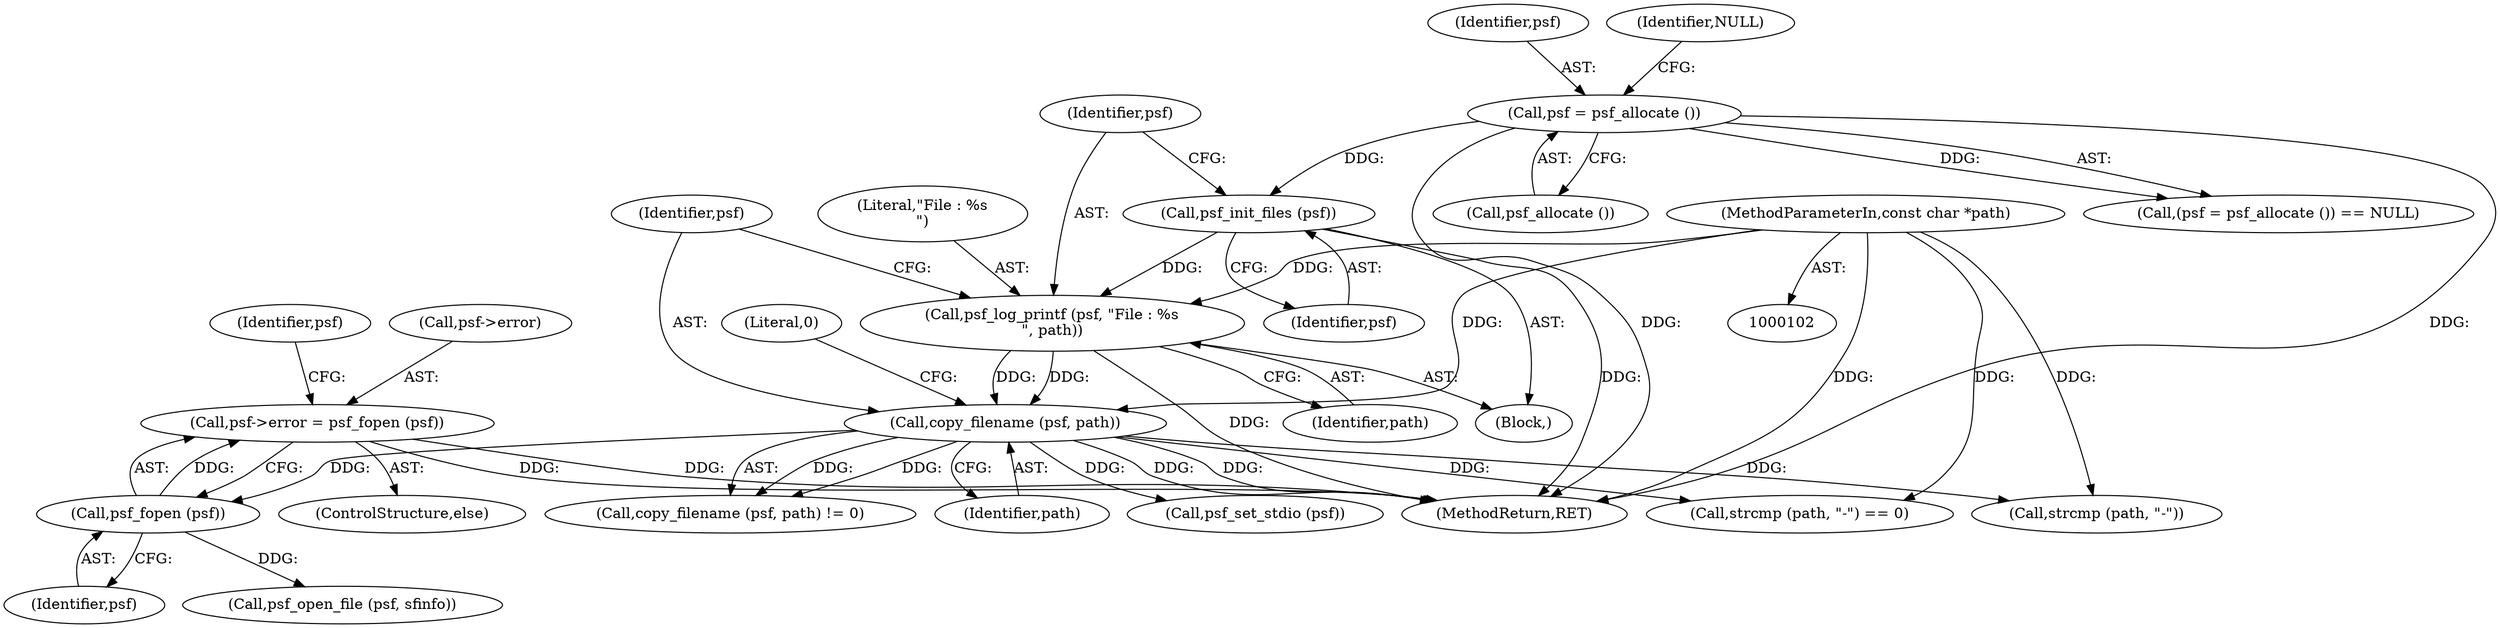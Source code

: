 digraph "0_libsndfile_708e996c87c5fae77b104ccfeb8f6db784c32074_19@API" {
"1000165" [label="(Call,psf->error = psf_fopen (psf))"];
"1000169" [label="(Call,psf_fopen (psf))"];
"1000133" [label="(Call,copy_filename (psf, path))"];
"1000127" [label="(Call,psf_log_printf (psf, \"File : %s\n\", path))"];
"1000125" [label="(Call,psf_init_files (psf))"];
"1000115" [label="(Call,psf = psf_allocate ())"];
"1000103" [label="(MethodParameterIn,const char *path)"];
"1000117" [label="(Call,psf_allocate ())"];
"1000136" [label="(Literal,0)"];
"1000116" [label="(Identifier,psf)"];
"1000175" [label="(MethodReturn,RET)"];
"1000133" [label="(Call,copy_filename (psf, path))"];
"1000173" [label="(Identifier,psf)"];
"1000129" [label="(Literal,\"File : %s\n\")"];
"1000165" [label="(Call,psf->error = psf_fopen (psf))"];
"1000115" [label="(Call,psf = psf_allocate ())"];
"1000153" [label="(Call,strcmp (path, \"-\") == 0)"];
"1000118" [label="(Identifier,NULL)"];
"1000127" [label="(Call,psf_log_printf (psf, \"File : %s\n\", path))"];
"1000170" [label="(Identifier,psf)"];
"1000130" [label="(Identifier,path)"];
"1000166" [label="(Call,psf->error)"];
"1000172" [label="(Call,psf_open_file (psf, sfinfo))"];
"1000134" [label="(Identifier,psf)"];
"1000106" [label="(Block,)"];
"1000154" [label="(Call,strcmp (path, \"-\"))"];
"1000162" [label="(Call,psf_set_stdio (psf))"];
"1000114" [label="(Call,(psf = psf_allocate ()) == NULL)"];
"1000125" [label="(Call,psf_init_files (psf))"];
"1000135" [label="(Identifier,path)"];
"1000169" [label="(Call,psf_fopen (psf))"];
"1000164" [label="(ControlStructure,else)"];
"1000103" [label="(MethodParameterIn,const char *path)"];
"1000126" [label="(Identifier,psf)"];
"1000132" [label="(Call,copy_filename (psf, path) != 0)"];
"1000128" [label="(Identifier,psf)"];
"1000165" -> "1000164"  [label="AST: "];
"1000165" -> "1000169"  [label="CFG: "];
"1000166" -> "1000165"  [label="AST: "];
"1000169" -> "1000165"  [label="AST: "];
"1000173" -> "1000165"  [label="CFG: "];
"1000165" -> "1000175"  [label="DDG: "];
"1000165" -> "1000175"  [label="DDG: "];
"1000169" -> "1000165"  [label="DDG: "];
"1000169" -> "1000170"  [label="CFG: "];
"1000170" -> "1000169"  [label="AST: "];
"1000133" -> "1000169"  [label="DDG: "];
"1000169" -> "1000172"  [label="DDG: "];
"1000133" -> "1000132"  [label="AST: "];
"1000133" -> "1000135"  [label="CFG: "];
"1000134" -> "1000133"  [label="AST: "];
"1000135" -> "1000133"  [label="AST: "];
"1000136" -> "1000133"  [label="CFG: "];
"1000133" -> "1000175"  [label="DDG: "];
"1000133" -> "1000175"  [label="DDG: "];
"1000133" -> "1000132"  [label="DDG: "];
"1000133" -> "1000132"  [label="DDG: "];
"1000127" -> "1000133"  [label="DDG: "];
"1000127" -> "1000133"  [label="DDG: "];
"1000103" -> "1000133"  [label="DDG: "];
"1000133" -> "1000153"  [label="DDG: "];
"1000133" -> "1000154"  [label="DDG: "];
"1000133" -> "1000162"  [label="DDG: "];
"1000127" -> "1000106"  [label="AST: "];
"1000127" -> "1000130"  [label="CFG: "];
"1000128" -> "1000127"  [label="AST: "];
"1000129" -> "1000127"  [label="AST: "];
"1000130" -> "1000127"  [label="AST: "];
"1000134" -> "1000127"  [label="CFG: "];
"1000127" -> "1000175"  [label="DDG: "];
"1000125" -> "1000127"  [label="DDG: "];
"1000103" -> "1000127"  [label="DDG: "];
"1000125" -> "1000106"  [label="AST: "];
"1000125" -> "1000126"  [label="CFG: "];
"1000126" -> "1000125"  [label="AST: "];
"1000128" -> "1000125"  [label="CFG: "];
"1000125" -> "1000175"  [label="DDG: "];
"1000115" -> "1000125"  [label="DDG: "];
"1000115" -> "1000114"  [label="AST: "];
"1000115" -> "1000117"  [label="CFG: "];
"1000116" -> "1000115"  [label="AST: "];
"1000117" -> "1000115"  [label="AST: "];
"1000118" -> "1000115"  [label="CFG: "];
"1000115" -> "1000175"  [label="DDG: "];
"1000115" -> "1000175"  [label="DDG: "];
"1000115" -> "1000114"  [label="DDG: "];
"1000103" -> "1000102"  [label="AST: "];
"1000103" -> "1000175"  [label="DDG: "];
"1000103" -> "1000153"  [label="DDG: "];
"1000103" -> "1000154"  [label="DDG: "];
}
